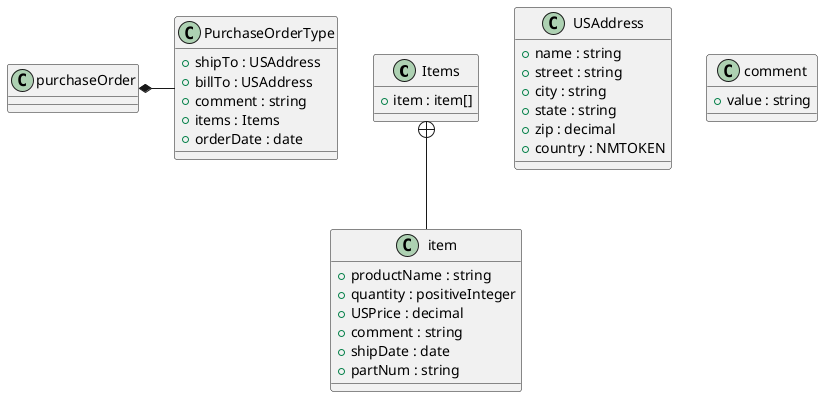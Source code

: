 @startuml

class Items {
    +item : item[]
}
Items +-- item
class item {
    +productName : string
    +quantity : positiveInteger
    +USPrice : decimal
    +comment : string
    +shipDate : date
    +partNum : string
}
class PurchaseOrderType {
    +shipTo : USAddress
    +billTo : USAddress
    +comment : string
    +items : Items
    +orderDate : date
}
class USAddress {
    +name : string
    +street : string
    +city : string
    +state : string
    +zip : decimal
    +country : NMTOKEN
}
class comment {
    +value : string
}
class purchaseOrder {
}
purchaseOrder *- PurchaseOrderType

@enduml